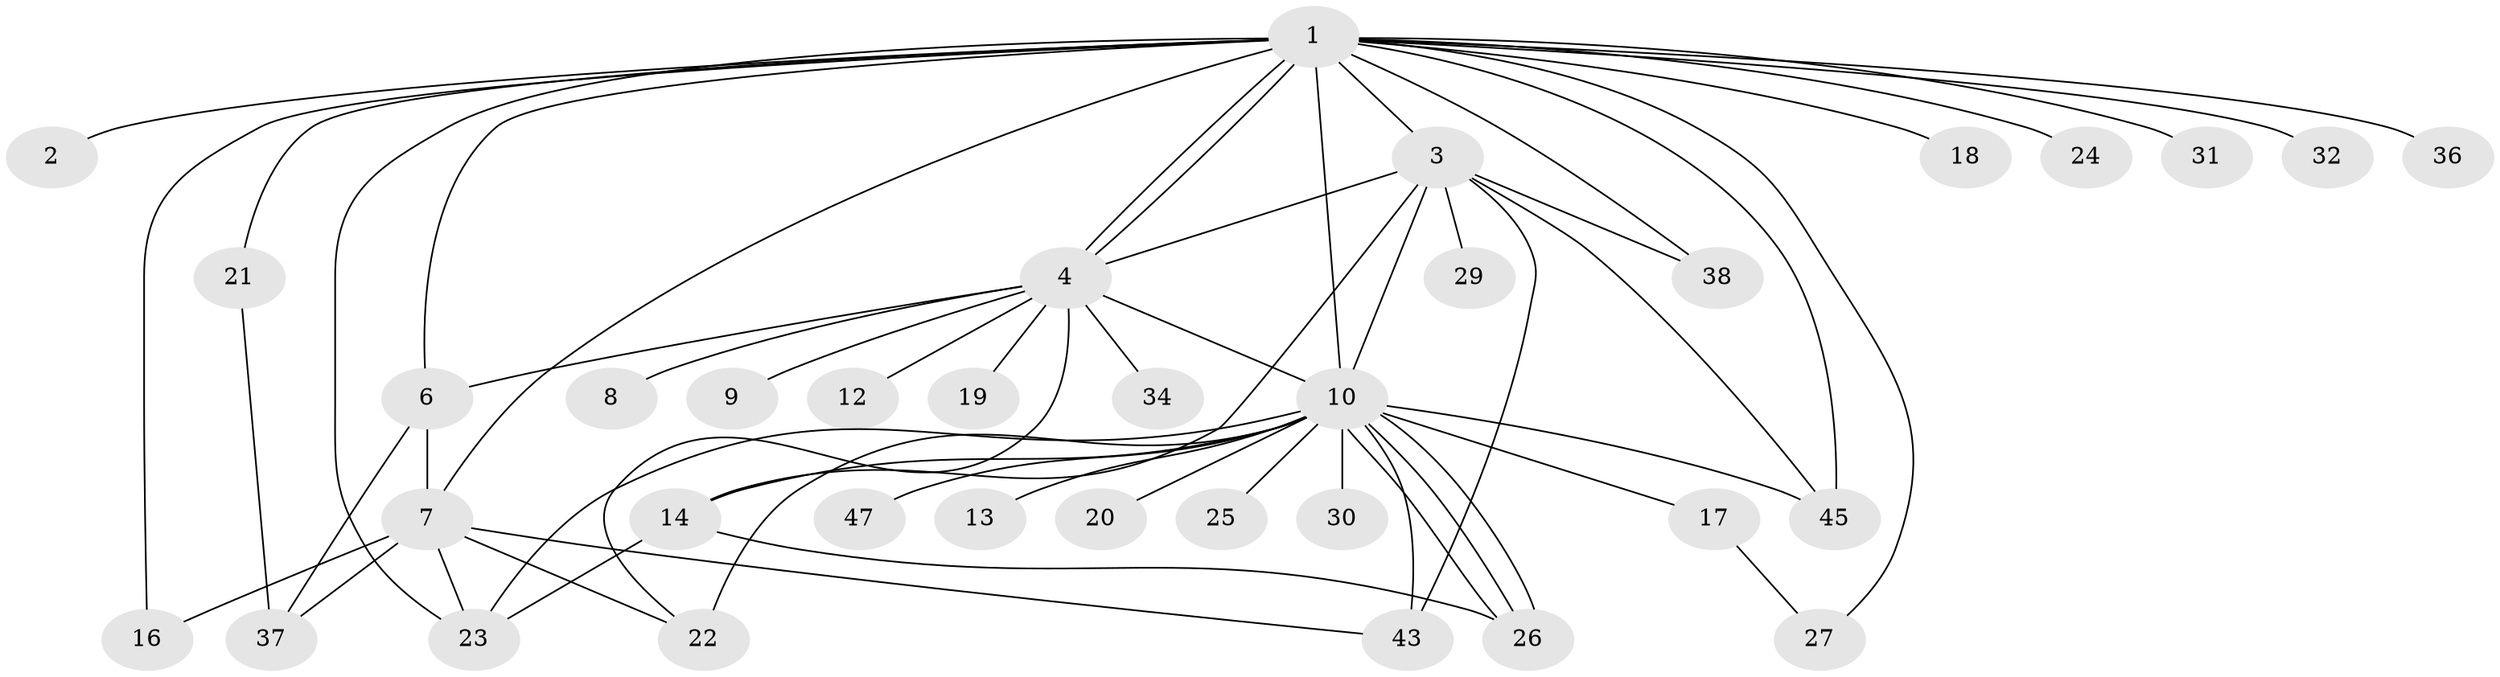 // original degree distribution, {19: 0.0392156862745098, 1: 0.4117647058823529, 8: 0.0392156862745098, 11: 0.0196078431372549, 2: 0.2549019607843137, 4: 0.09803921568627451, 5: 0.0196078431372549, 6: 0.0196078431372549, 3: 0.09803921568627451}
// Generated by graph-tools (version 1.1) at 2025/18/03/04/25 18:18:08]
// undirected, 35 vertices, 58 edges
graph export_dot {
graph [start="1"]
  node [color=gray90,style=filled];
  1 [super="+5"];
  2;
  3;
  4;
  6;
  7 [super="+11"];
  8;
  9;
  10 [super="+15"];
  12;
  13;
  14 [super="+40+35"];
  16 [super="+39"];
  17;
  18;
  19;
  20;
  21;
  22;
  23 [super="+28"];
  24;
  25;
  26;
  27;
  29;
  30 [super="+41"];
  31;
  32 [super="+42+33"];
  34;
  36;
  37 [super="+49+44"];
  38 [super="+46"];
  43 [super="+50"];
  45;
  47;
  1 -- 2;
  1 -- 3;
  1 -- 4;
  1 -- 4;
  1 -- 6;
  1 -- 7;
  1 -- 10;
  1 -- 18;
  1 -- 21;
  1 -- 23 [weight=2];
  1 -- 24;
  1 -- 27;
  1 -- 31;
  1 -- 32;
  1 -- 36;
  1 -- 38;
  1 -- 45;
  1 -- 16;
  3 -- 4;
  3 -- 10;
  3 -- 14;
  3 -- 29;
  3 -- 38;
  3 -- 43;
  3 -- 45;
  4 -- 6;
  4 -- 8;
  4 -- 9;
  4 -- 10;
  4 -- 12;
  4 -- 19;
  4 -- 22;
  4 -- 34;
  6 -- 7;
  6 -- 37;
  7 -- 16;
  7 -- 22;
  7 -- 23;
  7 -- 37;
  7 -- 43;
  10 -- 13;
  10 -- 17;
  10 -- 20;
  10 -- 22 [weight=2];
  10 -- 23;
  10 -- 25;
  10 -- 26;
  10 -- 26;
  10 -- 26;
  10 -- 30;
  10 -- 43 [weight=2];
  10 -- 45;
  10 -- 47;
  10 -- 14;
  14 -- 26;
  14 -- 23 [weight=2];
  17 -- 27;
  21 -- 37;
}
